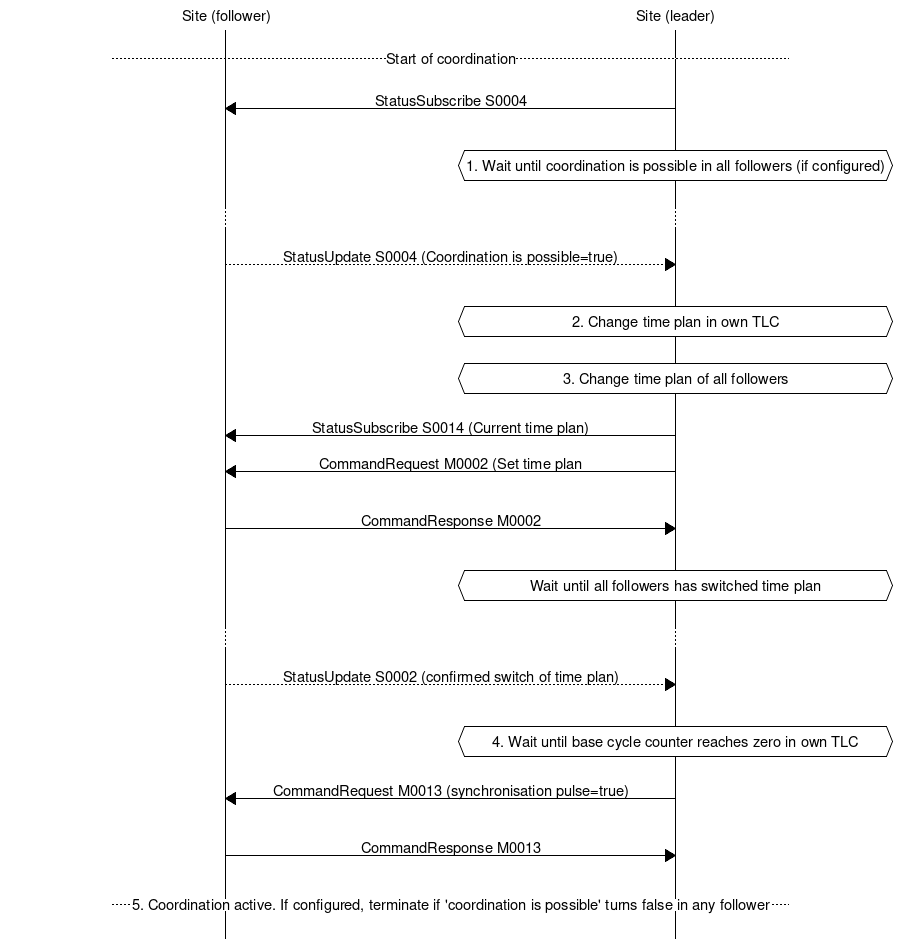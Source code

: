 # MSC for establish coordination with synchronized cycle counter

msc {
  hscale = "1.5", arcgradient = "0";

  a [label="Site (follower)"], b [label="Site (leader)"];

  |||;
  --- [ label = "Start of coordination" ];
  |||;
  a<=b [ label = "StatusSubscribe S0004" ];
  |||;
  b abox b [ label = "1. Wait until coordination is possible in all followers (if configured)" ];
  |||;
  ...;
  |||;
  a>>b [ label = "StatusUpdate S0004 (Coordination is possible=true)" ];
  |||;
  b abox b [ label = "2. Change time plan in own TLC" ];
  |||;
  b abox b [ label = "3. Change time plan of all followers" ];
  |||;
  a<=b [ label = "StatusSubscribe S0014 (Current time plan)" ];
  a<=b [ label = "CommandRequest M0002 (Set time plan" ];
  |||;
  a=>b [ label = "CommandResponse M0002" ];
  |||;
  b abox b [ label = "Wait until all followers has switched time plan" ];
  |||;
  ...;
  |||;
  a>>b [ label = "StatusUpdate S0002 (confirmed switch of time plan)" ];
  |||;
  b abox b [ label = "4. Wait until base cycle counter reaches zero in own TLC" ];
  |||;
  a<=b [ label = "CommandRequest M0013 (synchronisation pulse=true)" ];
  |||;
  a=>b [ label = "CommandResponse M0013" ];
  |||;
  --- [ label = "5. Coordination active. If configured, terminate if 'coordination is possible' turns false in any follower" ];
  |||;
}
